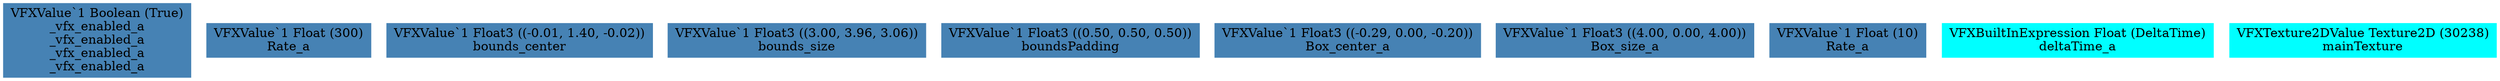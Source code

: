 digraph G {
node0 [shape="box" color="steelblue" style="filled" label="VFXValue`1 Boolean (True)
_vfx_enabled_a
_vfx_enabled_a
_vfx_enabled_a
_vfx_enabled_a"]
node1 [shape="box" color="steelblue" style="filled" label="VFXValue`1 Float (300)
Rate_a"]
node2 [shape="box" color="steelblue" style="filled" label="VFXValue`1 Float3 ((-0.01, 1.40, -0.02))
bounds_center"]
node3 [shape="box" color="steelblue" style="filled" label="VFXValue`1 Float3 ((3.00, 3.96, 3.06))
bounds_size"]
node4 [shape="box" color="steelblue" style="filled" label="VFXValue`1 Float3 ((0.50, 0.50, 0.50))
boundsPadding"]
node5 [shape="box" color="steelblue" style="filled" label="VFXValue`1 Float3 ((-0.29, 0.00, -0.20))
Box_center_a"]
node6 [shape="box" color="steelblue" style="filled" label="VFXValue`1 Float3 ((4.00, 0.00, 4.00))
Box_size_a"]
node7 [shape="box" color="steelblue" style="filled" label="VFXValue`1 Float (10)
Rate_a"]
node8 [shape="box" color="cyan" style="filled" label="VFXBuiltInExpression Float (DeltaTime)
deltaTime_a"]
node9 [shape="box" color="cyan" style="filled" label="VFXTexture2DValue Texture2D (30238)
mainTexture"]
}
